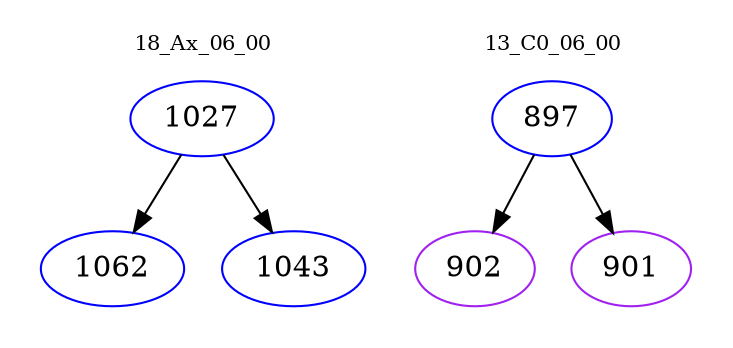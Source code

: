 digraph{
subgraph cluster_0 {
color = white
label = "18_Ax_06_00";
fontsize=10;
T0_1027 [label="1027", color="blue"]
T0_1027 -> T0_1062 [color="black"]
T0_1062 [label="1062", color="blue"]
T0_1027 -> T0_1043 [color="black"]
T0_1043 [label="1043", color="blue"]
}
subgraph cluster_1 {
color = white
label = "13_C0_06_00";
fontsize=10;
T1_897 [label="897", color="blue"]
T1_897 -> T1_902 [color="black"]
T1_902 [label="902", color="purple"]
T1_897 -> T1_901 [color="black"]
T1_901 [label="901", color="purple"]
}
}
